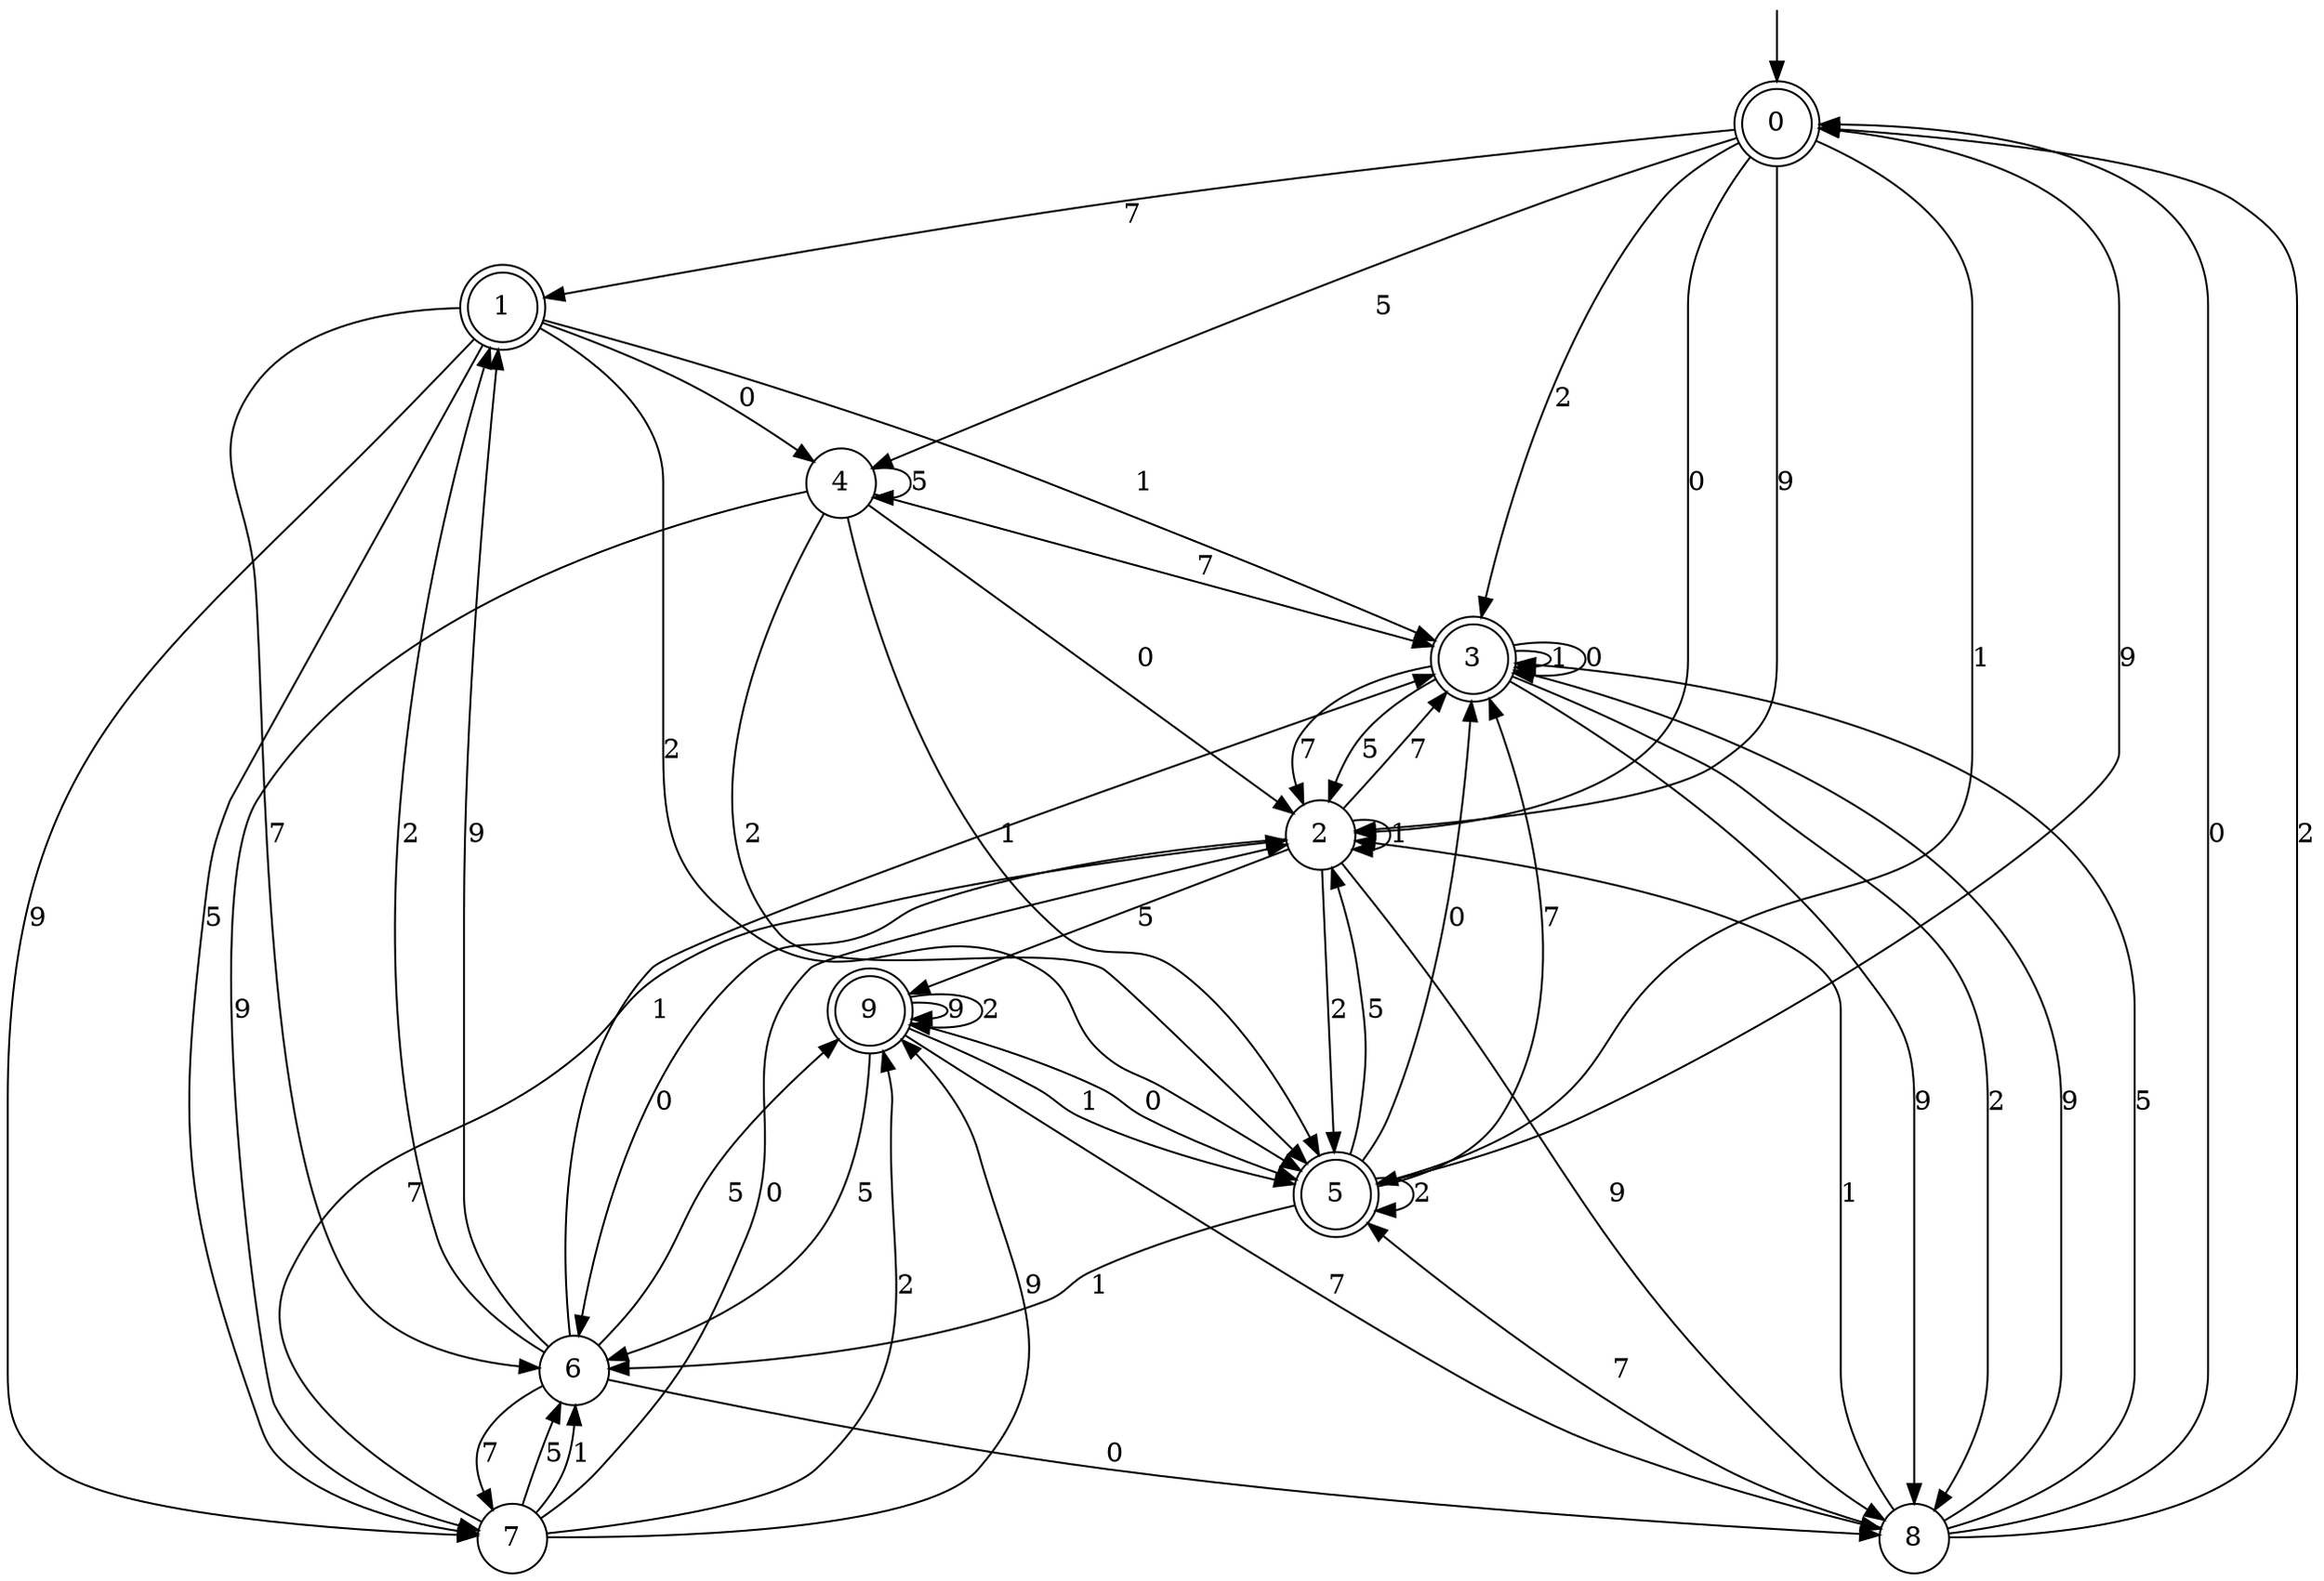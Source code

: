 digraph g {

	s0 [shape="doublecircle" label="0"];
	s1 [shape="doublecircle" label="1"];
	s2 [shape="circle" label="2"];
	s3 [shape="doublecircle" label="3"];
	s4 [shape="circle" label="4"];
	s5 [shape="doublecircle" label="5"];
	s6 [shape="circle" label="6"];
	s7 [shape="circle" label="7"];
	s8 [shape="circle" label="8"];
	s9 [shape="doublecircle" label="9"];
	s0 -> s1 [label="7"];
	s0 -> s2 [label="9"];
	s0 -> s3 [label="2"];
	s0 -> s4 [label="5"];
	s0 -> s5 [label="1"];
	s0 -> s2 [label="0"];
	s1 -> s6 [label="7"];
	s1 -> s7 [label="9"];
	s1 -> s5 [label="2"];
	s1 -> s7 [label="5"];
	s1 -> s3 [label="1"];
	s1 -> s4 [label="0"];
	s2 -> s3 [label="7"];
	s2 -> s8 [label="9"];
	s2 -> s5 [label="2"];
	s2 -> s9 [label="5"];
	s2 -> s2 [label="1"];
	s2 -> s6 [label="0"];
	s3 -> s2 [label="7"];
	s3 -> s8 [label="9"];
	s3 -> s8 [label="2"];
	s3 -> s2 [label="5"];
	s3 -> s3 [label="1"];
	s3 -> s3 [label="0"];
	s4 -> s3 [label="7"];
	s4 -> s7 [label="9"];
	s4 -> s5 [label="2"];
	s4 -> s4 [label="5"];
	s4 -> s5 [label="1"];
	s4 -> s2 [label="0"];
	s5 -> s3 [label="7"];
	s5 -> s0 [label="9"];
	s5 -> s5 [label="2"];
	s5 -> s2 [label="5"];
	s5 -> s6 [label="1"];
	s5 -> s3 [label="0"];
	s6 -> s7 [label="7"];
	s6 -> s1 [label="9"];
	s6 -> s1 [label="2"];
	s6 -> s9 [label="5"];
	s6 -> s3 [label="1"];
	s6 -> s8 [label="0"];
	s7 -> s2 [label="7"];
	s7 -> s9 [label="9"];
	s7 -> s9 [label="2"];
	s7 -> s6 [label="5"];
	s7 -> s6 [label="1"];
	s7 -> s2 [label="0"];
	s8 -> s5 [label="7"];
	s8 -> s3 [label="9"];
	s8 -> s0 [label="2"];
	s8 -> s3 [label="5"];
	s8 -> s2 [label="1"];
	s8 -> s0 [label="0"];
	s9 -> s8 [label="7"];
	s9 -> s9 [label="9"];
	s9 -> s9 [label="2"];
	s9 -> s6 [label="5"];
	s9 -> s5 [label="1"];
	s9 -> s5 [label="0"];

__start0 [label="" shape="none" width="0" height="0"];
__start0 -> s0;

}
